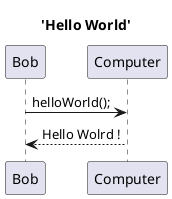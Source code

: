 @startuml

title 'Hello World'
Bob->Computer : helloWorld();
Computer --> Bob : Hello Wolrd !

@enduml
